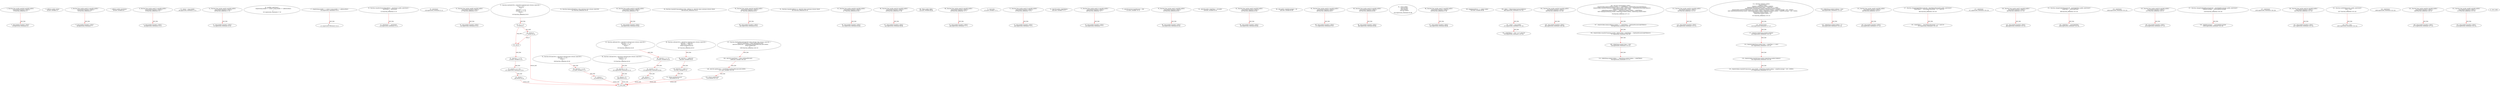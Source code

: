 digraph  {
13 [label="2_ function bug_unchk_send28() payable public{\n      msg.sender.transfer(1 ether);}\n13-function_definition-3-4", method="bug_unchk_send28()", type_label=function_definition];
18 [label="3_ msg.sender.transfer(1 ether);\n18-expression_statement-4-4", method="bug_unchk_send28()", type_label=expression_statement];
28 [label="4_ address public owner;\n28-new_variable-5-5", method="", type_label=new_variable];
33 [label="5_ function bug_unchk_send21() payable public{\n      msg.sender.transfer(1 ether);}\n33-function_definition-6-7", method="bug_unchk_send21()", type_label=function_definition];
38 [label="6_ msg.sender.transfer(1 ether);\n38-expression_statement-7-7", method="bug_unchk_send21()", type_label=expression_statement];
48 [label="7_ address public newOwner;\n48-new_variable-8-8", method="", type_label=new_variable];
53 [label="8_ function bug_unchk_send27() payable public{\n      msg.sender.transfer(1 ether);}\n53-function_definition-9-10", method="bug_unchk_send27()", type_label=function_definition];
58 [label="9_ msg.sender.transfer(1 ether);\n58-expression_statement-10-10", method="bug_unchk_send27()", type_label=expression_statement];
80 [label="12_ owner = msg.sender;\n80-expression_statement-13-13", method="", type_label=expression_statement];
86 [label="14_ function bug_unchk_send3() payable public{\n      msg.sender.transfer(1 ether);}\n86-function_definition-15-16", method="bug_unchk_send3()", type_label=function_definition];
91 [label="15_ msg.sender.transfer(1 ether);\n91-expression_statement-16-16", method="bug_unchk_send3()", type_label=expression_statement];
101 [label="16_ modifier onlyOwner {\n        require(msg.sender == owner || msg.sender == address(this));\n        _;\n    }\n101-expression_statement-17-20", method="", type_label=expression_statement];
104 [label="17_ require(msg.sender == owner || msg.sender == address(this));\n104-expression_statement-18-18", method="", type_label=expression_statement];
121 [label="18_ _;\n121-expression_statement-19-19", method="", type_label=expression_statement];
123 [label="20_ function transferOwnership(address _newOwner) public onlyOwner {\n        newOwner = _newOwner;\n    }\n123-function_definition-21-23", method="transferOwnership(address _newOwner)", type_label=function_definition];
130 [label="20_ onlyOwner\n130-expression_statement-21-21", method="transferOwnership(address _newOwner)", type_label=expression_statement];
133 [label="21_ newOwner = _newOwner;\n133-expression_statement-22-22", method="transferOwnership(address _newOwner)", type_label=expression_statement];
137 [label="23_ function bug_unchk_send9() payable public{\n      msg.sender.transfer(1 ether);}\n137-function_definition-24-25", method="bug_unchk_send9()", type_label=function_definition];
142 [label="24_ msg.sender.transfer(1 ether);\n142-expression_statement-25-25", method="bug_unchk_send9()", type_label=expression_statement];
155 [label="27_ function mul(uint256 a, uint256 b) internal pure returns (uint256) {\n    if (a == 0) {\n      return 0;\n    }\n    uint256 c = a * b;\n    assert(c / a == b);\n    return c;\n  }\n155-function_definition-28-35", method="mul(uint256 a,uint256 b)", type_label=function_definition];
172 [label="28_ if_a == 0\n172-if-29-31", method="mul(uint256 a,uint256 b)", type_label=if];
1307 [label="28_ end_if", method="mul(uint256 a,uint256 b)", type_label=end_if];
177 [label="29_ return 0;\n177-return-30-30", method="mul(uint256 a,uint256 b)", type_label=return];
179 [label="31_ uint256 c = a * b;\n179-new_variable-32-32", method="mul(uint256 a,uint256 b)", type_label=new_variable];
187 [label="32_ assert(c / a == b);\n187-expression_statement-33-33", method="mul(uint256 a,uint256 b)", type_label=expression_statement];
196 [label="33_ return c;\n196-return-34-34", method="mul(uint256 a,uint256 b)", type_label=return];
198 [label="35_ function div(uint256 a, uint256 b) internal pure returns (uint256) {\n    uint256 c = a / b;\n    return c;\n  }\n198-function_definition-36-39", method="div(uint256 a,uint256 b)", type_label=function_definition];
215 [label="36_ uint256 c = a / b;\n215-new_variable-37-37", method="div(uint256 a,uint256 b)", type_label=new_variable];
223 [label="37_ return c;\n223-return-38-38", method="div(uint256 a,uint256 b)", type_label=return];
225 [label="39_ function sub(uint256 a, uint256 b) internal pure returns (uint256) {\n    assert(b <= a);\n    return a - b;\n  }\n225-function_definition-40-43", method="sub(uint256 a,uint256 b)", type_label=function_definition];
242 [label="40_ assert(b <= a);\n242-expression_statement-41-41", method="sub(uint256 a,uint256 b)", type_label=expression_statement];
249 [label="41_ return a - b;\n249-return-42-42", method="sub(uint256 a,uint256 b)", type_label=return];
253 [label="43_ function add(uint256 a, uint256 b) internal pure returns (uint256) {\n    uint256 c = a + b;\n    assert(c >= a);\n    return c;\n  }\n253-function_definition-44-48", method="add(uint256 a,uint256 b)", type_label=function_definition];
270 [label="44_ uint256 c = a + b;\n270-new_variable-45-45", method="add(uint256 a,uint256 b)", type_label=new_variable];
278 [label="45_ assert(c >= a);\n278-expression_statement-46-46", method="add(uint256 a,uint256 b)", type_label=expression_statement];
285 [label="46_ return c;\n285-return-47-47", method="add(uint256 a,uint256 b)", type_label=return];
287 [label="48_ function ceil(uint256 a, uint256 m) internal pure returns (uint256) {\n    uint256 c = add(a,m);\n    uint256 d = sub(c,1);\n    return mul(div(d,m),m);\n  }\n287-function_definition-49-53", method="ceil(uint256 a,uint256 m)", type_label=function_definition];
304 [label="49_ uint256 c = add(a,m);\n304-new_variable-50-50", method="ceil(uint256 a,uint256 m)", type_label=new_variable];
315 [label="50_ uint256 d = sub(c,1);\n315-new_variable-51-51", method="ceil(uint256 a,uint256 m)", type_label=new_variable];
326 [label="51_ return mul(div(d,m),m);\n326-return-52-52", method="ceil(uint256 a,uint256 m)", type_label=return];
341 [label="55_ function balanceOf(address who) external view returns (uint256);\n341-function_definition-56-56", method="balanceOf(address who)", type_label=function_definition];
353 [label="56_ function bug_unchk_send25() payable public{\n      msg.sender.transfer(1 ether);}\n353-function_definition-57-58", method="bug_unchk_send25()", type_label=function_definition];
358 [label="57_ msg.sender.transfer(1 ether);\n358-expression_statement-58-58", method="bug_unchk_send25()", type_label=expression_statement];
368 [label="58_ function transferFrom(address from, address to, uint256 value) external returns (bool);\n368-function_definition-59-59", method="transferFrom(address from,address to,uint256 value)", type_label=function_definition];
387 [label="59_ function bug_unchk_send19() payable public{\n      msg.sender.transfer(1 ether);}\n387-function_definition-60-61", method="bug_unchk_send19()", type_label=function_definition];
392 [label="60_ msg.sender.transfer(1 ether);\n392-expression_statement-61-61", method="bug_unchk_send19()", type_label=expression_statement];
402 [label="61_ function transfer(address to, uint256 value) external returns (bool);\n402-function_definition-62-62", method="transfer(address to,uint256 value)", type_label=function_definition];
417 [label="62_ function bug_unchk_send26() payable public{\n      msg.sender.transfer(1 ether);}\n417-function_definition-63-64", method="bug_unchk_send26()", type_label=function_definition];
422 [label="63_ msg.sender.transfer(1 ether);\n422-expression_statement-64-64", method="bug_unchk_send26()", type_label=expression_statement];
438 [label="66_ function bug_unchk_send10() payable public{\n      msg.sender.transfer(1 ether);}\n438-function_definition-67-68", method="bug_unchk_send10()", type_label=function_definition];
443 [label="67_ msg.sender.transfer(1 ether);\n443-expression_statement-68-68", method="bug_unchk_send10()", type_label=expression_statement];
453 [label="68_ Token public token;\n453-new_variable-69-69", method="", type_label=new_variable];
459 [label="69_ function bug_unchk_send22() payable public{\n      msg.sender.transfer(1 ether);}\n459-function_definition-70-71", method="bug_unchk_send22()", type_label=function_definition];
464 [label="70_ msg.sender.transfer(1 ether);\n464-expression_statement-71-71", method="bug_unchk_send22()", type_label=expression_statement];
474 [label="71_ bool lock;\n474-new_variable-72-72", method="", type_label=new_variable];
478 [label="72_ function bug_unchk_send12() payable public{\n      msg.sender.transfer(1 ether);}\n478-function_definition-73-74", method="bug_unchk_send12()", type_label=function_definition];
483 [label="73_ msg.sender.transfer(1 ether);\n483-expression_statement-74-74", method="bug_unchk_send12()", type_label=expression_statement];
493 [label="74_ uint256 public stakeTokens;\n493-new_variable-75-75", method="", type_label=new_variable];
498 [label="75_ function bug_unchk_send11() payable public{\n      msg.sender.transfer(1 ether);}\n498-function_definition-76-77", method="bug_unchk_send11()", type_label=function_definition];
503 [label="76_ msg.sender.transfer(1 ether);\n503-expression_statement-77-77", method="bug_unchk_send11()", type_label=expression_statement];
513 [label="77_ uint256 private basePercent = 200;\n513-new_variable-78-78", method="", type_label=new_variable];
524 [label="79_ function bug_unchk_send1() payable public{\n      msg.sender.transfer(1 ether);}\n524-function_definition-80-81", method="bug_unchk_send1()", type_label=function_definition];
529 [label="80_ msg.sender.transfer(1 ether);\n529-expression_statement-81-81", method="bug_unchk_send1()", type_label=expression_statement];
539 [label="81_ uint256 public stakeTime = 1814400;\n539-new_variable-82-82", method="", type_label=new_variable];
545 [label="82_ function bug_unchk_send2() payable public{\n      msg.sender.transfer(1 ether);}\n545-function_definition-83-84", method="bug_unchk_send2()", type_label=function_definition];
550 [label="83_ msg.sender.transfer(1 ether);\n550-expression_statement-84-84", method="bug_unchk_send2()", type_label=expression_statement];
560 [label="84_ uint public stakePercentage = 30;\n560-new_variable-85-85", method="", type_label=new_variable];
566 [label="85_ function bug_unchk_send31() payable public{\n      msg.sender.transfer(1 ether);}\n566-function_definition-86-87", method="bug_unchk_send31()", type_label=function_definition];
571 [label="86_ msg.sender.transfer(1 ether);\n571-expression_statement-87-87", method="bug_unchk_send31()", type_label=expression_statement];
595 [label="88_ function bug_unchk_send13() payable public{\n      msg.sender.transfer(1 ether);}\n595-function_definition-89-90", method="bug_unchk_send13()", type_label=function_definition];
600 [label="89_ msg.sender.transfer(1 ether);\n600-expression_statement-90-90", method="bug_unchk_send13()", type_label=expression_statement];
624 [label="91_ struct stake{\n        uint256 time;\n        bool redeem;\n        uint256 tokens;\n    }\n624-expression_statement-92-96", method="stake()", type_label=expression_statement];
638 [label="96_ function bug_unchk_send17() payable public{\n      msg.sender.transfer(1 ether);}\n638-function_definition-97-98", method="bug_unchk_send17()", type_label=function_definition];
643 [label="97_ msg.sender.transfer(1 ether);\n643-expression_statement-98-98", method="bug_unchk_send17()", type_label=expression_statement];
653 [label="98_ mapping(address => stake) staker;\n653-new_variable-99-99", method="", type_label=new_variable];
666 [label="100_ token = Token(tokenContractAddress);\n666-expression_statement-101-101", method="", type_label=expression_statement];
673 [label="101_ owner = msg.sender;\n673-expression_statement-102-102", method="", type_label=expression_statement];
679 [label="102_ stakeTokens = 500 * 10 ** uint(10);\n679-expression_statement-103-103", method="", type_label=expression_statement];
689 [label="104_ function bug_unchk_send20() payable public{\n      msg.sender.transfer(1 ether);}\n689-function_definition-105-106", method="bug_unchk_send20()", type_label=function_definition];
694 [label="105_ msg.sender.transfer(1 ether);\n694-expression_statement-106-106", method="bug_unchk_send20()", type_label=expression_statement];
704 [label="106_ function startStaking() public{\n        require(token.balanceOf(msg.sender) >= stakeTokens + findOnePercent(stakeTokens));\n        require(token.transferFrom(msg.sender, address(this), stakeTokens  + findOnePercent(stakeTokens)));\n        staker[msg.sender].time = now;\n        staker[msg.sender].tokens =  staker[msg.sender].tokens + stakeTokens;\n        emit stakingstarted(msg.sender, staker[msg.sender].tokens, staker[msg.sender].time);\n    }\n704-function_definition-107-113", method="startStaking()", type_label=function_definition];
708 [label="107_ require(token.balanceOf(msg.sender) >= stakeTokens + findOnePercent(stakeTokens));\n708-expression_statement-108-108", method="startStaking()", type_label=expression_statement];
727 [label="108_ require(token.transferFrom(msg.sender, address(this), stakeTokens  + findOnePercent(stakeTokens)));\n727-expression_statement-109-109", method="startStaking()", type_label=expression_statement];
750 [label="109_ staker[msg.sender].time = now;\n750-expression_statement-110-110", method="startStaking()", type_label=expression_statement];
760 [label="110_ staker[msg.sender].tokens =  staker[msg.sender].tokens + stakeTokens;\n760-expression_statement-111-111", method="startStaking()", type_label=expression_statement];
800 [label="113_ function bug_unchk_send32() payable public{\n      msg.sender.transfer(1 ether);}\n800-function_definition-114-115", method="bug_unchk_send32()", type_label=function_definition];
805 [label="114_ msg.sender.transfer(1 ether);\n805-expression_statement-115-115", method="bug_unchk_send32()", type_label=expression_statement];
815 [label="115_ function redeem() public{\n        require(!lock);\n        require(!staker[msg.sender].redeem);\n        require(staker[msg.sender].time + stakeTime <= now);\n        require(token.transfer(msg.sender,staker[msg.sender].tokens));\n        require(token.transferFrom(owner, msg.sender ,staker[msg.sender].tokens * stakePercentage * 100 / 10000));\n        emit tokensRedeemed(msg.sender, staker[msg.sender].tokens, staker[msg.sender].tokens * stakePercentage * 100 / 10000);\n        staker[msg.sender].redeem = true;\n        staker[msg.sender].tokens = 0;\n    }\n815-function_definition-116-125", method="redeem()", type_label=function_definition];
819 [label="116_ require(!lock);\n819-expression_statement-117-117", method="redeem()", type_label=expression_statement];
825 [label="117_ require(!staker[msg.sender].redeem);\n825-expression_statement-118-118", method="redeem()", type_label=expression_statement];
837 [label="118_ require(staker[msg.sender].time + stakeTime <= now);\n837-expression_statement-119-119", method="redeem()", type_label=expression_statement];
852 [label="119_ require(token.transfer(msg.sender,staker[msg.sender].tokens));\n852-expression_statement-120-120", method="redeem()", type_label=expression_statement];
872 [label="120_ require(token.transferFrom(owner, msg.sender ,staker[msg.sender].tokens * stakePercentage * 100 / 10000));\n872-expression_statement-121-121", method="redeem()", type_label=expression_statement];
928 [label="122_ staker[msg.sender].redeem = true;\n928-expression_statement-123-123", method="redeem()", type_label=expression_statement];
939 [label="123_ staker[msg.sender].tokens = 0;\n939-expression_statement-124-124", method="redeem()", type_label=expression_statement];
949 [label="125_ function bug_unchk_send4() payable public{\n      msg.sender.transfer(1 ether);}\n949-function_definition-126-127", method="bug_unchk_send4()", type_label=function_definition];
954 [label="126_ msg.sender.transfer(1 ether);\n954-expression_statement-127-127", method="bug_unchk_send4()", type_label=expression_statement];
964 [label="127_ function changeStakeTokens(uint256 _NewTokensThreshold) public onlyOwner{\n        stakeTokens = _NewTokensThreshold * 10 ** uint(10);\n    }\n964-function_definition-128-130", method="changeStakeTokens(uint256 _NewTokensThreshold)", type_label=function_definition];
971 [label="127_ onlyOwner\n971-expression_statement-128-128", method="changeStakeTokens(uint256 _NewTokensThreshold)", type_label=expression_statement];
974 [label="128_ stakeTokens = _NewTokensThreshold * 10 ** uint(10);\n974-expression_statement-129-129", method="changeStakeTokens(uint256 _NewTokensThreshold)", type_label=expression_statement];
984 [label="130_ function bug_unchk_send7() payable public{\n      msg.sender.transfer(1 ether);}\n984-function_definition-131-132", method="bug_unchk_send7()", type_label=function_definition];
989 [label="131_ msg.sender.transfer(1 ether);\n989-expression_statement-132-132", method="bug_unchk_send7()", type_label=expression_statement];
999 [label="132_ function changeStakeTime(uint256 _newStakeTime) public onlyOwner{\n        stakeTime = _newStakeTime;\n    }\n999-function_definition-133-135", method="changeStakeTime(uint256 _newStakeTime)", type_label=function_definition];
1006 [label="132_ onlyOwner\n1006-expression_statement-133-133", method="changeStakeTime(uint256 _newStakeTime)", type_label=expression_statement];
1009 [label="133_ stakeTime = _newStakeTime;\n1009-expression_statement-134-134", method="changeStakeTime(uint256 _newStakeTime)", type_label=expression_statement];
1013 [label="135_ function bug_unchk_send23() payable public{\n      msg.sender.transfer(1 ether);}\n1013-function_definition-136-137", method="bug_unchk_send23()", type_label=function_definition];
1018 [label="136_ msg.sender.transfer(1 ether);\n1018-expression_statement-137-137", method="bug_unchk_send23()", type_label=expression_statement];
1028 [label="137_ function changeStakingPercentage(uint _newStakePercentage) public onlyOwner{\n        stakePercentage = _newStakePercentage;\n    }\n1028-function_definition-138-140", method="changeStakingPercentage(uint _newStakePercentage)", type_label=function_definition];
1035 [label="137_ onlyOwner\n1035-expression_statement-138-138", method="changeStakingPercentage(uint _newStakePercentage)", type_label=expression_statement];
1038 [label="138_ stakePercentage = _newStakePercentage;\n1038-expression_statement-139-139", method="changeStakingPercentage(uint _newStakePercentage)", type_label=expression_statement];
1042 [label="140_ function bug_unchk_send14() payable public{\n      msg.sender.transfer(1 ether);}\n1042-function_definition-141-142", method="bug_unchk_send14()", type_label=function_definition];
1047 [label="141_ msg.sender.transfer(1 ether);\n1047-expression_statement-142-142", method="bug_unchk_send14()", type_label=expression_statement];
1057 [label="142_ function lockWithdrawals() public onlyOwner{\n        lock = true;\n    }\n1057-function_definition-143-145", method="lockWithdrawals()", type_label=function_definition];
1060 [label="142_ onlyOwner\n1060-expression_statement-143-143", method="lockWithdrawals()", type_label=expression_statement];
1063 [label="143_ lock = true;\n1063-expression_statement-144-144", method="lockWithdrawals()", type_label=expression_statement];
1068 [label="145_ function bug_unchk_send30() payable public{\n      msg.sender.transfer(1 ether);}\n1068-function_definition-146-147", method="bug_unchk_send30()", type_label=function_definition];
1073 [label="146_ msg.sender.transfer(1 ether);\n1073-expression_statement-147-147", method="bug_unchk_send30()", type_label=expression_statement];
1083 [label="147_ function findOnePercent(uint256 value) private view returns (uint256)  {\n        uint256 roundValue = value.ceil(basePercent);\n        uint256 onePercent = roundValue.mul(basePercent).div(10000);\n        return onePercent;\n    }\n1083-function_definition-148-152", method="findOnePercent(uint256 value)", type_label=function_definition];
1096 [label="148_ uint256 roundValue = value.ceil(basePercent);\n1096-new_variable-149-149", method="findOnePercent(uint256 value)", type_label=new_variable];
1107 [label="149_ uint256 onePercent = roundValue.mul(basePercent).div(10000);\n1107-new_variable-150-150", method="findOnePercent(uint256 value)", type_label=new_variable];
1123 [label="150_ return onePercent;\n1123-return-151-151", method="findOnePercent(uint256 value)", type_label=return];
1125 [label="152_ function bug_unchk_send8() payable public{\n      msg.sender.transfer(1 ether);}\n1125-function_definition-153-154", method="bug_unchk_send8()", type_label=function_definition];
1130 [label="153_ msg.sender.transfer(1 ether);\n1130-expression_statement-154-154", method="bug_unchk_send8()", type_label=expression_statement];
1 [label="0_ start_node", method="", type_label=start];
2 [label="0_ exit_node", method="", type_label=exit];
13 -> 18  [color=red, controlflow_type=next_line, edge_type=CFG_edge, key=0, label=next_line];
33 -> 38  [color=red, controlflow_type=next_line, edge_type=CFG_edge, key=0, label=next_line];
53 -> 58  [color=red, controlflow_type=next_line, edge_type=CFG_edge, key=0, label=next_line];
86 -> 91  [color=red, controlflow_type=next_line, edge_type=CFG_edge, key=0, label=next_line];
104 -> 121  [color=red, controlflow_type=next_line, edge_type=CFG_edge, key=0, label=next_line];
123 -> 133  [color=red, controlflow_type=next_line, edge_type=CFG_edge, key=0, label=next_line];
137 -> 142  [color=red, controlflow_type=next_line, edge_type=CFG_edge, key=0, label=next_line];
155 -> 172  [color=red, controlflow_type=next_line, edge_type=CFG_edge, key=0, label=next_line];
172 -> 177  [color=red, controlflow_type=pos_next, edge_type=CFG_edge, key=0, label=pos_next];
172 -> 1307  [color=red, controlflow_type=neg_next, edge_type=CFG_edge, key=0, label=neg_next];
1307 -> 179  [color=red, controlflow_type=next_line, edge_type=CFG_edge, key=0, label=next_line];
177 -> 1307  [color=red, controlflow_type=end_if, edge_type=CFG_edge, key=0, label=end_if];
177 -> 2  [color=red, controlflow_type=return_exit, edge_type=CFG_edge, key=0, label=return_exit];
179 -> 187  [color=red, controlflow_type=next_line, edge_type=CFG_edge, key=0, label=next_line];
187 -> 196  [color=red, controlflow_type=next_line, edge_type=CFG_edge, key=0, label=next_line];
196 -> 2  [color=red, controlflow_type=return_exit, edge_type=CFG_edge, key=0, label=return_exit];
198 -> 215  [color=red, controlflow_type=next_line, edge_type=CFG_edge, key=0, label=next_line];
215 -> 223  [color=red, controlflow_type=next_line, edge_type=CFG_edge, key=0, label=next_line];
223 -> 2  [color=red, controlflow_type=return_exit, edge_type=CFG_edge, key=0, label=return_exit];
225 -> 242  [color=red, controlflow_type=next_line, edge_type=CFG_edge, key=0, label=next_line];
242 -> 249  [color=red, controlflow_type=next_line, edge_type=CFG_edge, key=0, label=next_line];
249 -> 2  [color=red, controlflow_type=return_exit, edge_type=CFG_edge, key=0, label=return_exit];
253 -> 270  [color=red, controlflow_type=next_line, edge_type=CFG_edge, key=0, label=next_line];
270 -> 278  [color=red, controlflow_type=next_line, edge_type=CFG_edge, key=0, label=next_line];
278 -> 285  [color=red, controlflow_type=next_line, edge_type=CFG_edge, key=0, label=next_line];
285 -> 2  [color=red, controlflow_type=return_exit, edge_type=CFG_edge, key=0, label=return_exit];
287 -> 304  [color=red, controlflow_type=next_line, edge_type=CFG_edge, key=0, label=next_line];
304 -> 315  [color=red, controlflow_type=next_line, edge_type=CFG_edge, key=0, label=next_line];
315 -> 326  [color=red, controlflow_type=next_line, edge_type=CFG_edge, key=0, label=next_line];
326 -> 2  [color=red, controlflow_type=return_exit, edge_type=CFG_edge, key=0, label=return_exit];
353 -> 358  [color=red, controlflow_type=next_line, edge_type=CFG_edge, key=0, label=next_line];
387 -> 392  [color=red, controlflow_type=next_line, edge_type=CFG_edge, key=0, label=next_line];
417 -> 422  [color=red, controlflow_type=next_line, edge_type=CFG_edge, key=0, label=next_line];
438 -> 443  [color=red, controlflow_type=next_line, edge_type=CFG_edge, key=0, label=next_line];
459 -> 464  [color=red, controlflow_type=next_line, edge_type=CFG_edge, key=0, label=next_line];
478 -> 483  [color=red, controlflow_type=next_line, edge_type=CFG_edge, key=0, label=next_line];
498 -> 503  [color=red, controlflow_type=next_line, edge_type=CFG_edge, key=0, label=next_line];
524 -> 529  [color=red, controlflow_type=next_line, edge_type=CFG_edge, key=0, label=next_line];
545 -> 550  [color=red, controlflow_type=next_line, edge_type=CFG_edge, key=0, label=next_line];
566 -> 571  [color=red, controlflow_type=next_line, edge_type=CFG_edge, key=0, label=next_line];
595 -> 600  [color=red, controlflow_type=next_line, edge_type=CFG_edge, key=0, label=next_line];
638 -> 643  [color=red, controlflow_type=next_line, edge_type=CFG_edge, key=0, label=next_line];
666 -> 673  [color=red, controlflow_type=next_line, edge_type=CFG_edge, key=0, label=next_line];
673 -> 679  [color=red, controlflow_type=next_line, edge_type=CFG_edge, key=0, label=next_line];
689 -> 694  [color=red, controlflow_type=next_line, edge_type=CFG_edge, key=0, label=next_line];
704 -> 708  [color=red, controlflow_type=next_line, edge_type=CFG_edge, key=0, label=next_line];
708 -> 727  [color=red, controlflow_type=next_line, edge_type=CFG_edge, key=0, label=next_line];
727 -> 750  [color=red, controlflow_type=next_line, edge_type=CFG_edge, key=0, label=next_line];
750 -> 760  [color=red, controlflow_type=next_line, edge_type=CFG_edge, key=0, label=next_line];
800 -> 805  [color=red, controlflow_type=next_line, edge_type=CFG_edge, key=0, label=next_line];
815 -> 819  [color=red, controlflow_type=next_line, edge_type=CFG_edge, key=0, label=next_line];
819 -> 825  [color=red, controlflow_type=next_line, edge_type=CFG_edge, key=0, label=next_line];
825 -> 837  [color=red, controlflow_type=next_line, edge_type=CFG_edge, key=0, label=next_line];
837 -> 852  [color=red, controlflow_type=next_line, edge_type=CFG_edge, key=0, label=next_line];
852 -> 872  [color=red, controlflow_type=next_line, edge_type=CFG_edge, key=0, label=next_line];
928 -> 939  [color=red, controlflow_type=next_line, edge_type=CFG_edge, key=0, label=next_line];
949 -> 954  [color=red, controlflow_type=next_line, edge_type=CFG_edge, key=0, label=next_line];
964 -> 974  [color=red, controlflow_type=next_line, edge_type=CFG_edge, key=0, label=next_line];
984 -> 989  [color=red, controlflow_type=next_line, edge_type=CFG_edge, key=0, label=next_line];
999 -> 1009  [color=red, controlflow_type=next_line, edge_type=CFG_edge, key=0, label=next_line];
1013 -> 1018  [color=red, controlflow_type=next_line, edge_type=CFG_edge, key=0, label=next_line];
1028 -> 1038  [color=red, controlflow_type=next_line, edge_type=CFG_edge, key=0, label=next_line];
1042 -> 1047  [color=red, controlflow_type=next_line, edge_type=CFG_edge, key=0, label=next_line];
1057 -> 1063  [color=red, controlflow_type=next_line, edge_type=CFG_edge, key=0, label=next_line];
1068 -> 1073  [color=red, controlflow_type=next_line, edge_type=CFG_edge, key=0, label=next_line];
1083 -> 1096  [color=red, controlflow_type=next_line, edge_type=CFG_edge, key=0, label=next_line];
1096 -> 1107  [color=red, controlflow_type=next_line, edge_type=CFG_edge, key=0, label=next_line];
1107 -> 1123  [color=red, controlflow_type=next_line, edge_type=CFG_edge, key=0, label=next_line];
1123 -> 2  [color=red, controlflow_type=return_exit, edge_type=CFG_edge, key=0, label=return_exit];
1125 -> 1130  [color=red, controlflow_type=next_line, edge_type=CFG_edge, key=0, label=next_line];
}
